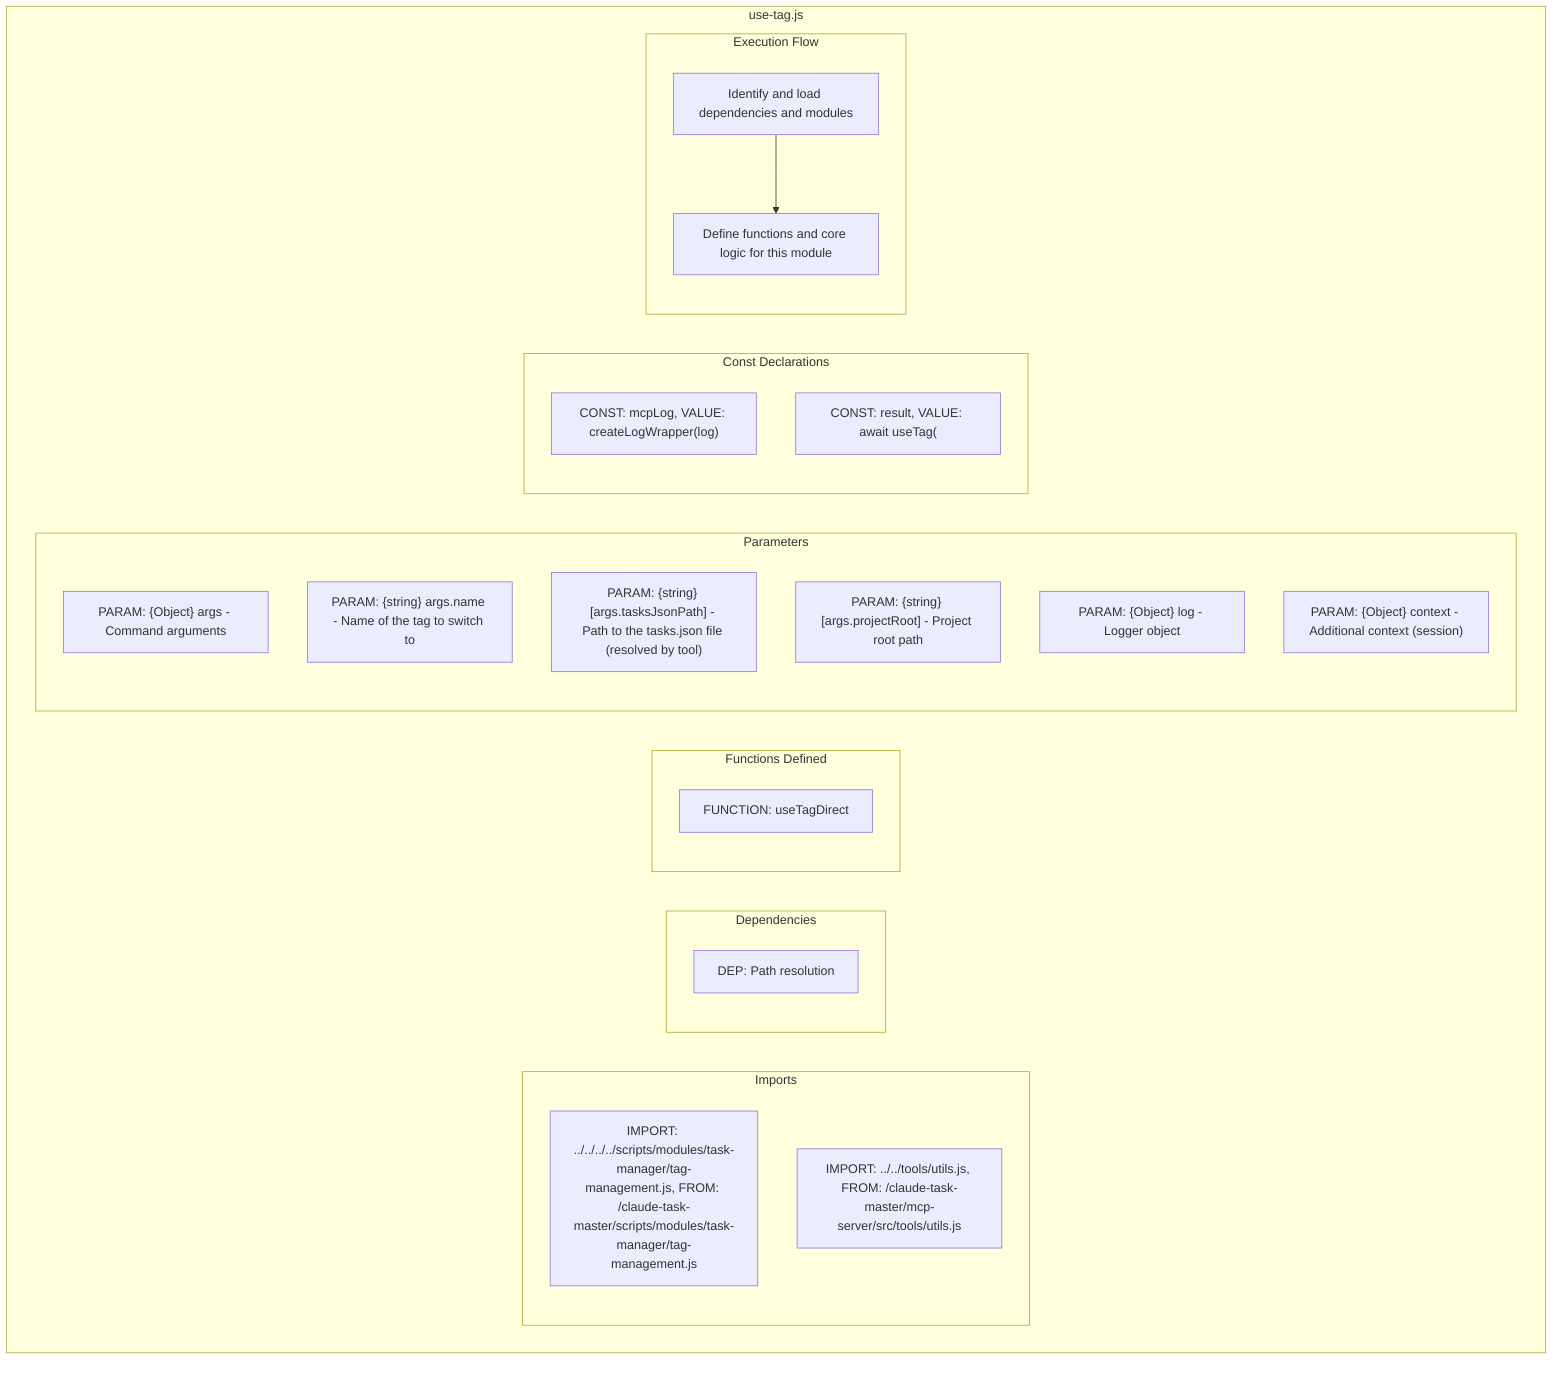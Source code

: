 flowchart TB
    subgraph Imports["Imports"]
        I1["IMPORT: ../../../../scripts/modules/task-manager/tag-management.js, FROM: /claude-task-master/scripts/modules/task-manager/tag-management.js"]
        I2["IMPORT: ../../tools/utils.js, FROM: /claude-task-master/mcp-server/src/tools/utils.js"]
    end
    subgraph Dependencies["Dependencies"]
        D1["DEP: Path resolution"]
    end
    subgraph FunctionsDefined["Functions Defined"]
        FU1["FUNCTION: useTagDirect"]
    end
    subgraph Parameters["Parameters"]
        P1["PARAM: {Object} args - Command arguments"]
        P2["PARAM: {string} args.name - Name of the tag to switch to"]
        P3["PARAM: {string} [args.tasksJsonPath] - Path to the tasks.json file (resolved by tool)"]
        P4["PARAM: {string} [args.projectRoot] - Project root path"]
        P5["PARAM: {Object} log - Logger object"]
        P6["PARAM: {Object} context - Additional context (session)"]
    end
    subgraph Constants["Const Declarations"]
        C1["CONST: mcpLog, VALUE: createLogWrapper(log)"]
        C2["CONST: result, VALUE: await useTag("]
    end
    subgraph ExecutionFlow["Execution Flow"]
        FL1["Identify and load dependencies and modules"]
        FL2["Define functions and core logic for this module"]
    end
    subgraph FileName["use-tag.js"]
        Imports
        Dependencies
        FunctionsDefined
        Parameters
        Constants
        ExecutionFlow
    end
    FL1 --> FL2